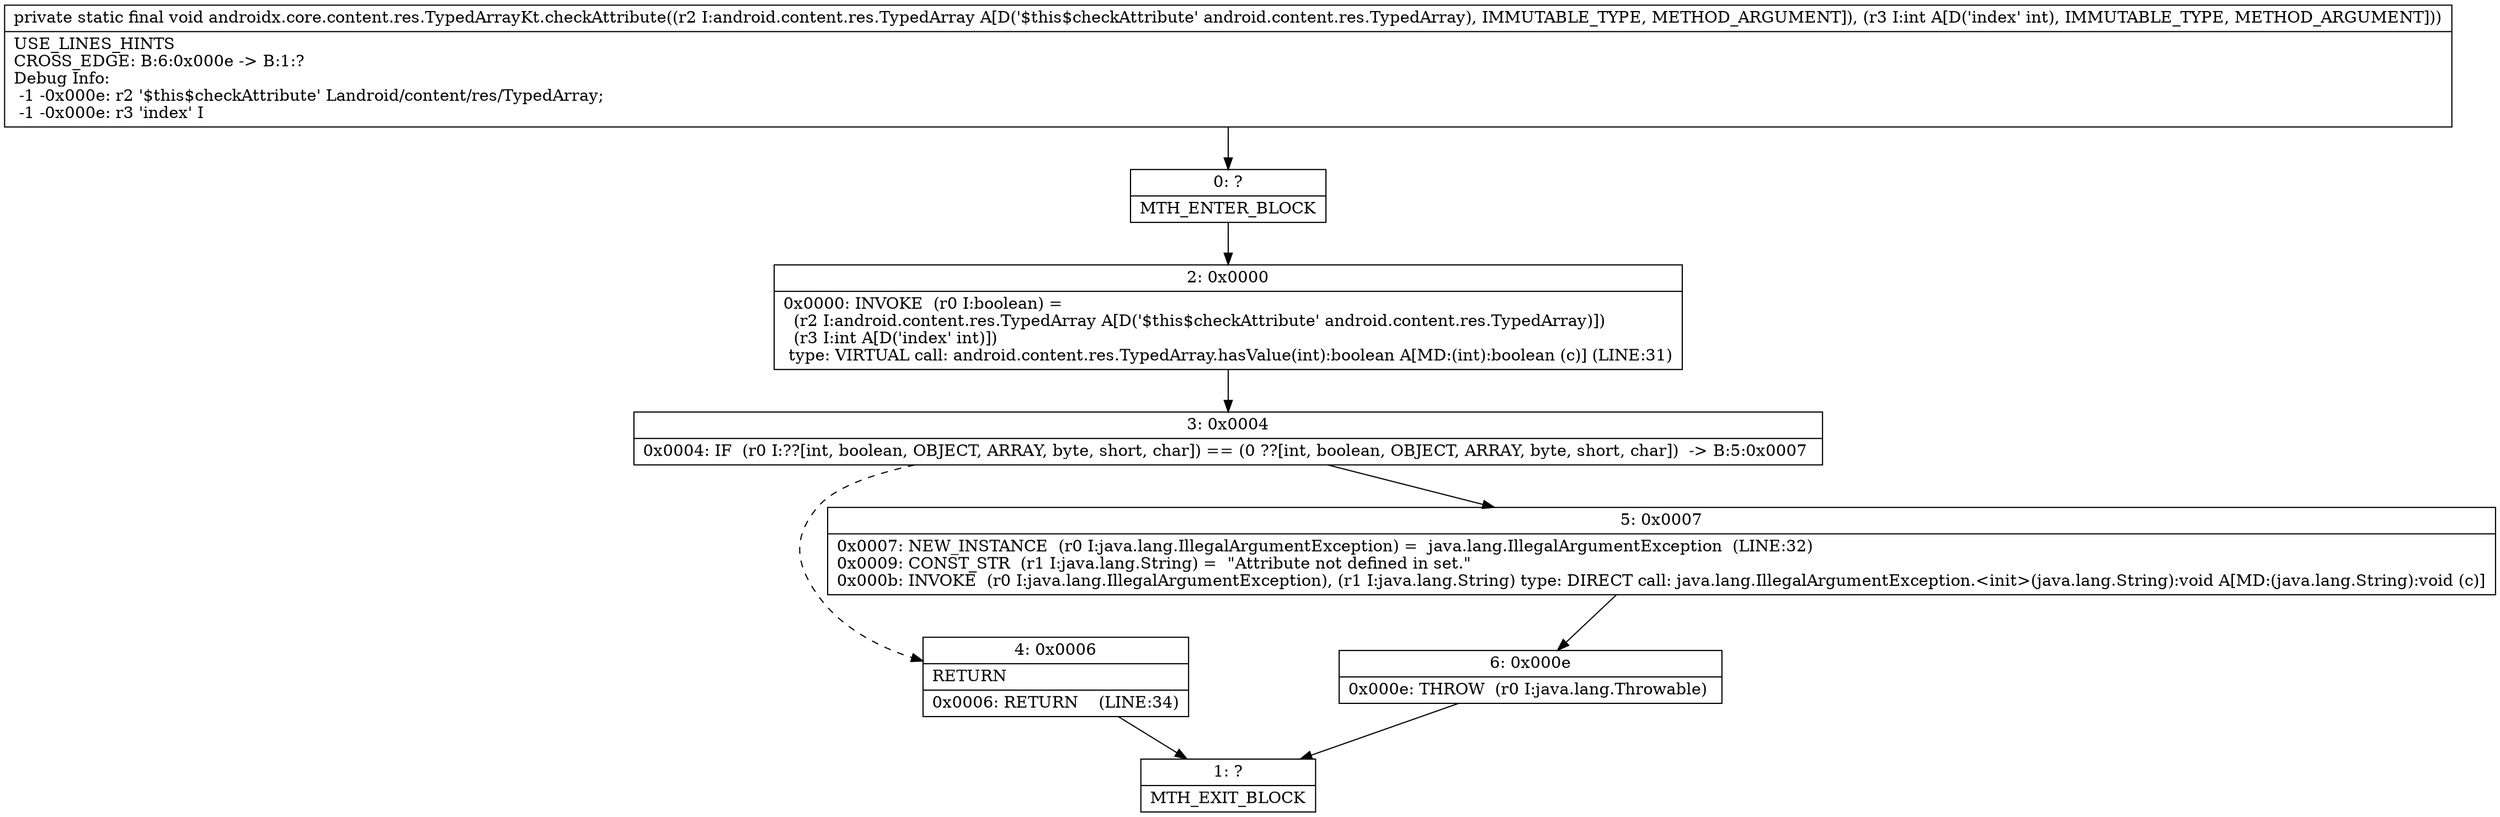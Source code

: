 digraph "CFG forandroidx.core.content.res.TypedArrayKt.checkAttribute(Landroid\/content\/res\/TypedArray;I)V" {
Node_0 [shape=record,label="{0\:\ ?|MTH_ENTER_BLOCK\l}"];
Node_2 [shape=record,label="{2\:\ 0x0000|0x0000: INVOKE  (r0 I:boolean) = \l  (r2 I:android.content.res.TypedArray A[D('$this$checkAttribute' android.content.res.TypedArray)])\l  (r3 I:int A[D('index' int)])\l type: VIRTUAL call: android.content.res.TypedArray.hasValue(int):boolean A[MD:(int):boolean (c)] (LINE:31)\l}"];
Node_3 [shape=record,label="{3\:\ 0x0004|0x0004: IF  (r0 I:??[int, boolean, OBJECT, ARRAY, byte, short, char]) == (0 ??[int, boolean, OBJECT, ARRAY, byte, short, char])  \-\> B:5:0x0007 \l}"];
Node_4 [shape=record,label="{4\:\ 0x0006|RETURN\l|0x0006: RETURN    (LINE:34)\l}"];
Node_1 [shape=record,label="{1\:\ ?|MTH_EXIT_BLOCK\l}"];
Node_5 [shape=record,label="{5\:\ 0x0007|0x0007: NEW_INSTANCE  (r0 I:java.lang.IllegalArgumentException) =  java.lang.IllegalArgumentException  (LINE:32)\l0x0009: CONST_STR  (r1 I:java.lang.String) =  \"Attribute not defined in set.\" \l0x000b: INVOKE  (r0 I:java.lang.IllegalArgumentException), (r1 I:java.lang.String) type: DIRECT call: java.lang.IllegalArgumentException.\<init\>(java.lang.String):void A[MD:(java.lang.String):void (c)]\l}"];
Node_6 [shape=record,label="{6\:\ 0x000e|0x000e: THROW  (r0 I:java.lang.Throwable) \l}"];
MethodNode[shape=record,label="{private static final void androidx.core.content.res.TypedArrayKt.checkAttribute((r2 I:android.content.res.TypedArray A[D('$this$checkAttribute' android.content.res.TypedArray), IMMUTABLE_TYPE, METHOD_ARGUMENT]), (r3 I:int A[D('index' int), IMMUTABLE_TYPE, METHOD_ARGUMENT]))  | USE_LINES_HINTS\lCROSS_EDGE: B:6:0x000e \-\> B:1:?\lDebug Info:\l  \-1 \-0x000e: r2 '$this$checkAttribute' Landroid\/content\/res\/TypedArray;\l  \-1 \-0x000e: r3 'index' I\l}"];
MethodNode -> Node_0;Node_0 -> Node_2;
Node_2 -> Node_3;
Node_3 -> Node_4[style=dashed];
Node_3 -> Node_5;
Node_4 -> Node_1;
Node_5 -> Node_6;
Node_6 -> Node_1;
}

